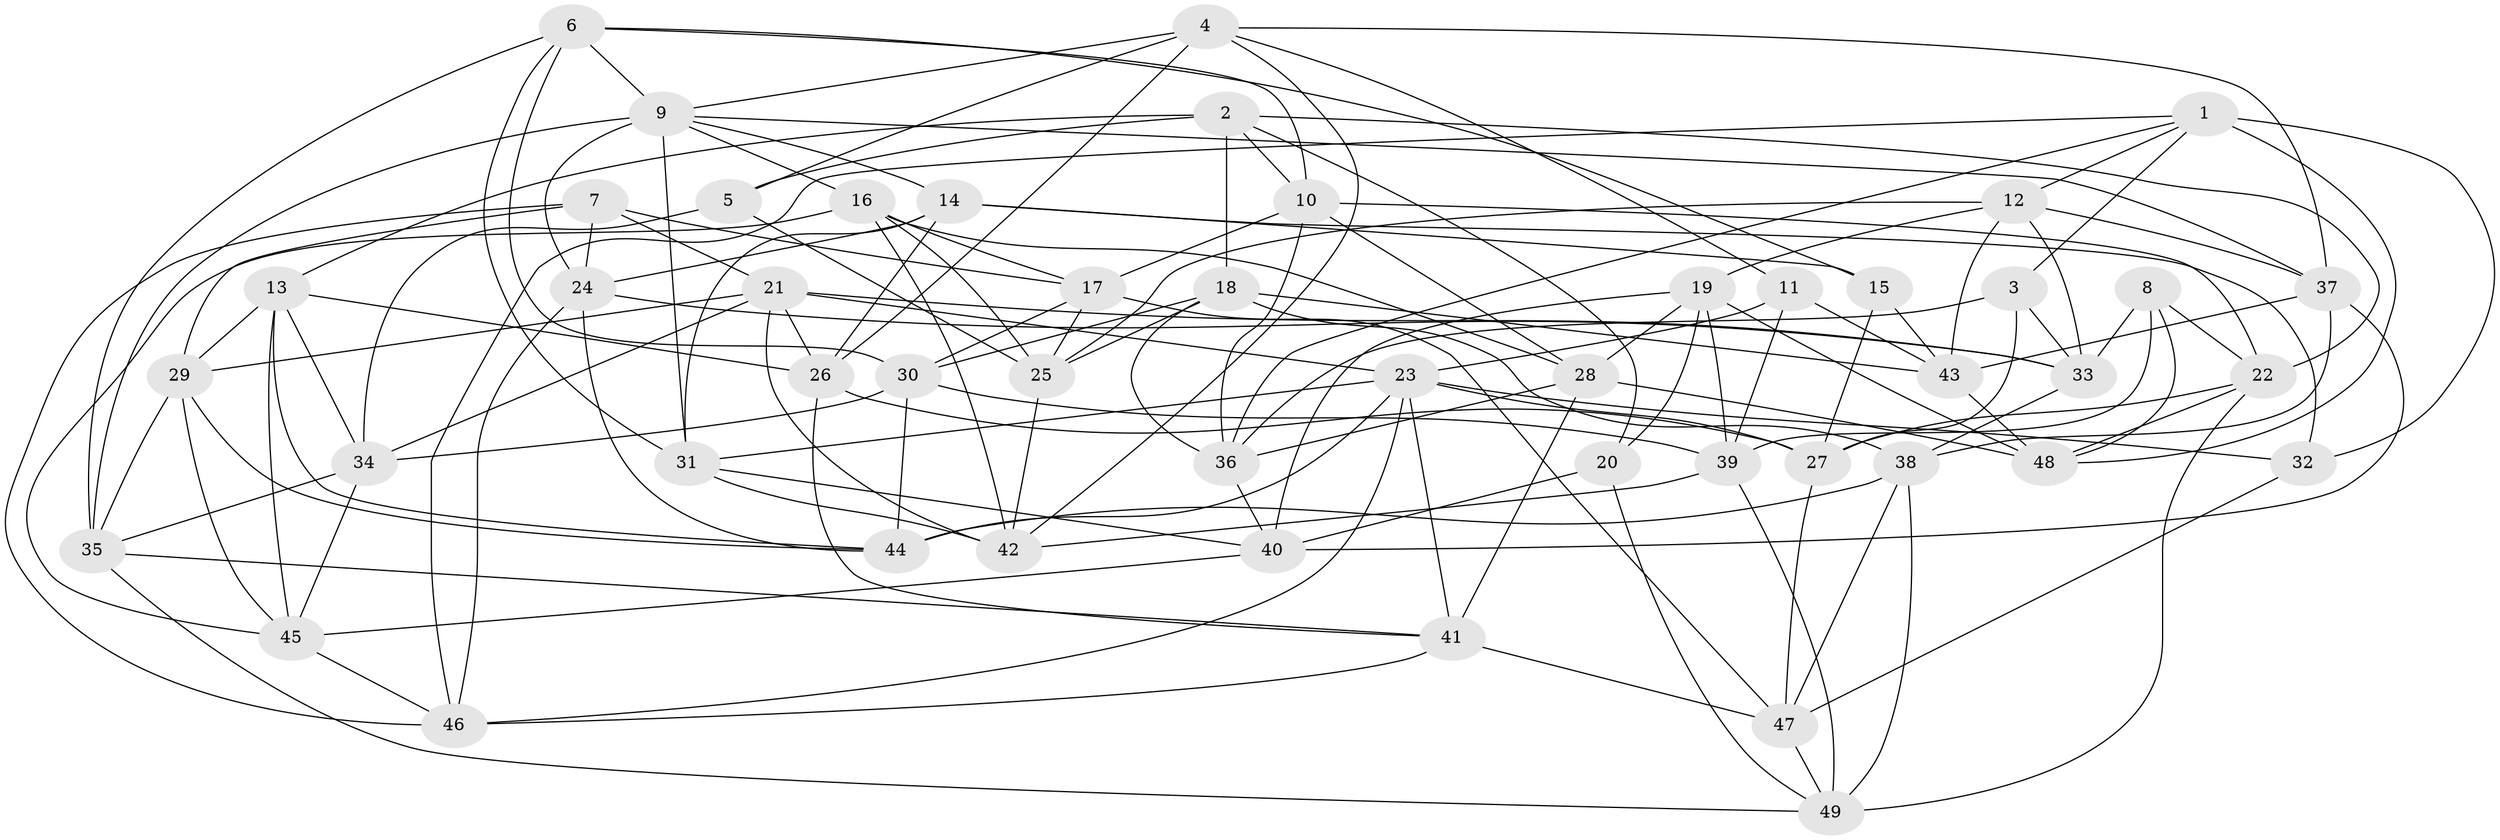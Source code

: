 // original degree distribution, {4: 1.0}
// Generated by graph-tools (version 1.1) at 2025/50/03/09/25 03:50:49]
// undirected, 49 vertices, 142 edges
graph export_dot {
graph [start="1"]
  node [color=gray90,style=filled];
  1;
  2;
  3;
  4;
  5;
  6;
  7;
  8;
  9;
  10;
  11;
  12;
  13;
  14;
  15;
  16;
  17;
  18;
  19;
  20;
  21;
  22;
  23;
  24;
  25;
  26;
  27;
  28;
  29;
  30;
  31;
  32;
  33;
  34;
  35;
  36;
  37;
  38;
  39;
  40;
  41;
  42;
  43;
  44;
  45;
  46;
  47;
  48;
  49;
  1 -- 3 [weight=1.0];
  1 -- 12 [weight=1.0];
  1 -- 32 [weight=1.0];
  1 -- 36 [weight=1.0];
  1 -- 46 [weight=1.0];
  1 -- 48 [weight=1.0];
  2 -- 5 [weight=1.0];
  2 -- 10 [weight=1.0];
  2 -- 13 [weight=1.0];
  2 -- 18 [weight=1.0];
  2 -- 20 [weight=1.0];
  2 -- 22 [weight=1.0];
  3 -- 27 [weight=1.0];
  3 -- 33 [weight=1.0];
  3 -- 36 [weight=1.0];
  4 -- 5 [weight=1.0];
  4 -- 9 [weight=1.0];
  4 -- 11 [weight=1.0];
  4 -- 26 [weight=1.0];
  4 -- 37 [weight=1.0];
  4 -- 42 [weight=1.0];
  5 -- 25 [weight=1.0];
  5 -- 34 [weight=1.0];
  6 -- 9 [weight=1.0];
  6 -- 10 [weight=1.0];
  6 -- 15 [weight=1.0];
  6 -- 30 [weight=1.0];
  6 -- 31 [weight=1.0];
  6 -- 35 [weight=1.0];
  7 -- 17 [weight=1.0];
  7 -- 21 [weight=2.0];
  7 -- 24 [weight=1.0];
  7 -- 29 [weight=1.0];
  7 -- 46 [weight=1.0];
  8 -- 22 [weight=1.0];
  8 -- 33 [weight=1.0];
  8 -- 39 [weight=1.0];
  8 -- 48 [weight=1.0];
  9 -- 14 [weight=1.0];
  9 -- 16 [weight=1.0];
  9 -- 24 [weight=1.0];
  9 -- 31 [weight=1.0];
  9 -- 35 [weight=1.0];
  9 -- 37 [weight=1.0];
  10 -- 17 [weight=1.0];
  10 -- 22 [weight=1.0];
  10 -- 28 [weight=1.0];
  10 -- 36 [weight=1.0];
  11 -- 23 [weight=1.0];
  11 -- 39 [weight=1.0];
  11 -- 43 [weight=1.0];
  12 -- 19 [weight=1.0];
  12 -- 25 [weight=1.0];
  12 -- 33 [weight=1.0];
  12 -- 37 [weight=1.0];
  12 -- 43 [weight=1.0];
  13 -- 26 [weight=1.0];
  13 -- 29 [weight=1.0];
  13 -- 34 [weight=1.0];
  13 -- 44 [weight=1.0];
  13 -- 45 [weight=1.0];
  14 -- 15 [weight=1.0];
  14 -- 24 [weight=1.0];
  14 -- 26 [weight=1.0];
  14 -- 31 [weight=1.0];
  14 -- 32 [weight=1.0];
  15 -- 27 [weight=1.0];
  15 -- 43 [weight=1.0];
  16 -- 17 [weight=1.0];
  16 -- 25 [weight=1.0];
  16 -- 28 [weight=1.0];
  16 -- 42 [weight=1.0];
  16 -- 45 [weight=1.0];
  17 -- 25 [weight=1.0];
  17 -- 30 [weight=1.0];
  17 -- 47 [weight=1.0];
  18 -- 25 [weight=1.0];
  18 -- 30 [weight=1.0];
  18 -- 36 [weight=1.0];
  18 -- 38 [weight=1.0];
  18 -- 43 [weight=1.0];
  19 -- 20 [weight=1.0];
  19 -- 28 [weight=1.0];
  19 -- 39 [weight=1.0];
  19 -- 40 [weight=1.0];
  19 -- 48 [weight=1.0];
  20 -- 40 [weight=1.0];
  20 -- 49 [weight=1.0];
  21 -- 23 [weight=1.0];
  21 -- 26 [weight=1.0];
  21 -- 29 [weight=1.0];
  21 -- 33 [weight=1.0];
  21 -- 34 [weight=1.0];
  21 -- 42 [weight=1.0];
  22 -- 27 [weight=1.0];
  22 -- 48 [weight=1.0];
  22 -- 49 [weight=1.0];
  23 -- 27 [weight=1.0];
  23 -- 31 [weight=1.0];
  23 -- 32 [weight=1.0];
  23 -- 41 [weight=1.0];
  23 -- 44 [weight=1.0];
  23 -- 46 [weight=1.0];
  24 -- 33 [weight=1.0];
  24 -- 44 [weight=1.0];
  24 -- 46 [weight=1.0];
  25 -- 42 [weight=1.0];
  26 -- 27 [weight=1.0];
  26 -- 41 [weight=1.0];
  27 -- 47 [weight=1.0];
  28 -- 36 [weight=1.0];
  28 -- 41 [weight=1.0];
  28 -- 48 [weight=1.0];
  29 -- 35 [weight=1.0];
  29 -- 44 [weight=1.0];
  29 -- 45 [weight=1.0];
  30 -- 34 [weight=1.0];
  30 -- 39 [weight=1.0];
  30 -- 44 [weight=1.0];
  31 -- 40 [weight=1.0];
  31 -- 42 [weight=1.0];
  32 -- 47 [weight=1.0];
  33 -- 38 [weight=1.0];
  34 -- 35 [weight=1.0];
  34 -- 45 [weight=1.0];
  35 -- 41 [weight=1.0];
  35 -- 49 [weight=1.0];
  36 -- 40 [weight=1.0];
  37 -- 38 [weight=1.0];
  37 -- 40 [weight=1.0];
  37 -- 43 [weight=1.0];
  38 -- 44 [weight=1.0];
  38 -- 47 [weight=1.0];
  38 -- 49 [weight=1.0];
  39 -- 42 [weight=1.0];
  39 -- 49 [weight=1.0];
  40 -- 45 [weight=1.0];
  41 -- 46 [weight=1.0];
  41 -- 47 [weight=1.0];
  43 -- 48 [weight=1.0];
  45 -- 46 [weight=1.0];
  47 -- 49 [weight=1.0];
}
